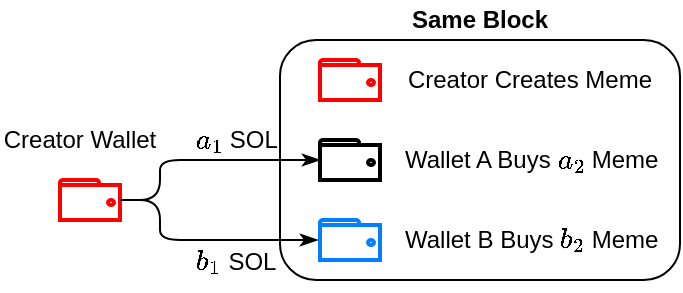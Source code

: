 <mxfile version="28.0.6">
  <diagram name="Page-1" id="TUYloGP3IxvWaJOQYz36">
    <mxGraphModel dx="2946" dy="1272" grid="1" gridSize="10" guides="1" tooltips="1" connect="1" arrows="1" fold="1" page="1" pageScale="1" pageWidth="1654" pageHeight="1169" math="1" shadow="0">
      <root>
        <mxCell id="0" />
        <mxCell id="1" parent="0" />
        <mxCell id="xsM1BEv939oAehP6_Vt--3" value="" style="html=1;verticalLabelPosition=bottom;align=center;labelBackgroundColor=#ffffff;verticalAlign=top;strokeWidth=2;strokeColor=#FF0000;shadow=0;dashed=0;shape=mxgraph.ios7.icons.wallet;" parent="1" vertex="1">
          <mxGeometry x="330" y="440" width="30" height="20" as="geometry" />
        </mxCell>
        <mxCell id="xsM1BEv939oAehP6_Vt--4" value="" style="rounded=1;whiteSpace=wrap;html=1;" parent="1" vertex="1">
          <mxGeometry x="440" y="370" width="200" height="120" as="geometry" />
        </mxCell>
        <mxCell id="xsM1BEv939oAehP6_Vt--5" value="&lt;b&gt;Same Block&lt;/b&gt;" style="text;html=1;align=center;verticalAlign=middle;whiteSpace=wrap;rounded=0;" parent="1" vertex="1">
          <mxGeometry x="500" y="350" width="80" height="20" as="geometry" />
        </mxCell>
        <mxCell id="xsM1BEv939oAehP6_Vt--6" value="Creator Wallet" style="text;html=1;align=center;verticalAlign=middle;whiteSpace=wrap;rounded=0;" parent="1" vertex="1">
          <mxGeometry x="300" y="410" width="80" height="20" as="geometry" />
        </mxCell>
        <mxCell id="xsM1BEv939oAehP6_Vt--7" value="" style="html=1;verticalLabelPosition=bottom;align=center;labelBackgroundColor=#ffffff;verticalAlign=top;strokeWidth=2;strokeColor=#000000;shadow=0;dashed=0;shape=mxgraph.ios7.icons.wallet;" parent="1" vertex="1">
          <mxGeometry x="460" y="420" width="30" height="20" as="geometry" />
        </mxCell>
        <mxCell id="xsM1BEv939oAehP6_Vt--8" value="" style="html=1;verticalLabelPosition=bottom;align=center;labelBackgroundColor=#ffffff;verticalAlign=top;strokeWidth=2;strokeColor=#FF0000;shadow=0;dashed=0;shape=mxgraph.ios7.icons.wallet;" parent="1" vertex="1">
          <mxGeometry x="460" y="380" width="30" height="20" as="geometry" />
        </mxCell>
        <mxCell id="xsM1BEv939oAehP6_Vt--9" value="Creator Creates Meme" style="text;html=1;align=center;verticalAlign=middle;whiteSpace=wrap;rounded=0;" parent="1" vertex="1">
          <mxGeometry x="500" y="380" width="130" height="20" as="geometry" />
        </mxCell>
        <mxCell id="xsM1BEv939oAehP6_Vt--10" value="" style="html=1;verticalLabelPosition=bottom;align=center;labelBackgroundColor=#ffffff;verticalAlign=top;strokeWidth=2;strokeColor=#007FFF;shadow=0;dashed=0;shape=mxgraph.ios7.icons.wallet;" parent="1" vertex="1">
          <mxGeometry x="460" y="460" width="30" height="20" as="geometry" />
        </mxCell>
        <mxCell id="xsM1BEv939oAehP6_Vt--11" value="Wallet A Buys \(a_2\)&lt;span style=&quot;background-color: transparent; color: light-dark(rgb(0, 0, 0), rgb(255, 255, 255));&quot;&gt;&amp;nbsp;Meme&amp;nbsp;&lt;/span&gt;" style="text;html=1;align=center;verticalAlign=middle;whiteSpace=wrap;rounded=0;" parent="1" vertex="1">
          <mxGeometry x="500" y="420" width="135" height="20" as="geometry" />
        </mxCell>
        <mxCell id="xsM1BEv939oAehP6_Vt--15" value="Wallet B Buys \(b_2\)&lt;span style=&quot;background-color: transparent; color: light-dark(rgb(0, 0, 0), rgb(255, 255, 255));&quot;&gt;&amp;nbsp;Meme&amp;nbsp;&lt;/span&gt;" style="text;html=1;align=center;verticalAlign=middle;whiteSpace=wrap;rounded=0;" parent="1" vertex="1">
          <mxGeometry x="500" y="460" width="135" height="20" as="geometry" />
        </mxCell>
        <mxCell id="xsM1BEv939oAehP6_Vt--17" style="edgeStyle=orthogonalEdgeStyle;rounded=1;orthogonalLoop=1;jettySize=auto;html=1;endArrow=classicThin;endFill=1;curved=0;" parent="1" source="xsM1BEv939oAehP6_Vt--3" target="xsM1BEv939oAehP6_Vt--7" edge="1">
          <mxGeometry relative="1" as="geometry">
            <Array as="points">
              <mxPoint x="380" y="450" />
              <mxPoint x="380" y="430" />
            </Array>
          </mxGeometry>
        </mxCell>
        <mxCell id="xsM1BEv939oAehP6_Vt--18" style="edgeStyle=orthogonalEdgeStyle;rounded=1;orthogonalLoop=1;jettySize=auto;html=1;entryX=-0.033;entryY=0.5;entryDx=0;entryDy=0;entryPerimeter=0;endArrow=classicThin;endFill=1;curved=0;" parent="1" source="xsM1BEv939oAehP6_Vt--3" target="xsM1BEv939oAehP6_Vt--10" edge="1">
          <mxGeometry relative="1" as="geometry">
            <Array as="points">
              <mxPoint x="380" y="450" />
              <mxPoint x="380" y="470" />
            </Array>
          </mxGeometry>
        </mxCell>
        <mxCell id="xsM1BEv939oAehP6_Vt--19" value="\(a_1\)&lt;span style=&quot;background-color: transparent; color: light-dark(rgb(0, 0, 0), rgb(255, 255, 255));&quot;&gt;&amp;nbsp;SOL&amp;nbsp;&lt;/span&gt;" style="text;html=1;align=center;verticalAlign=middle;whiteSpace=wrap;rounded=0;" parent="1" vertex="1">
          <mxGeometry x="390" y="410" width="60" height="20" as="geometry" />
        </mxCell>
        <mxCell id="xsM1BEv939oAehP6_Vt--20" value="\(b_1\)&lt;span style=&quot;background-color: transparent; color: light-dark(rgb(0, 0, 0), rgb(255, 255, 255));&quot;&gt;&amp;nbsp;SOL&amp;nbsp;&lt;/span&gt;" style="text;html=1;align=center;verticalAlign=middle;whiteSpace=wrap;rounded=0;" parent="1" vertex="1">
          <mxGeometry x="390" y="471" width="60" height="20" as="geometry" />
        </mxCell>
      </root>
    </mxGraphModel>
  </diagram>
</mxfile>
